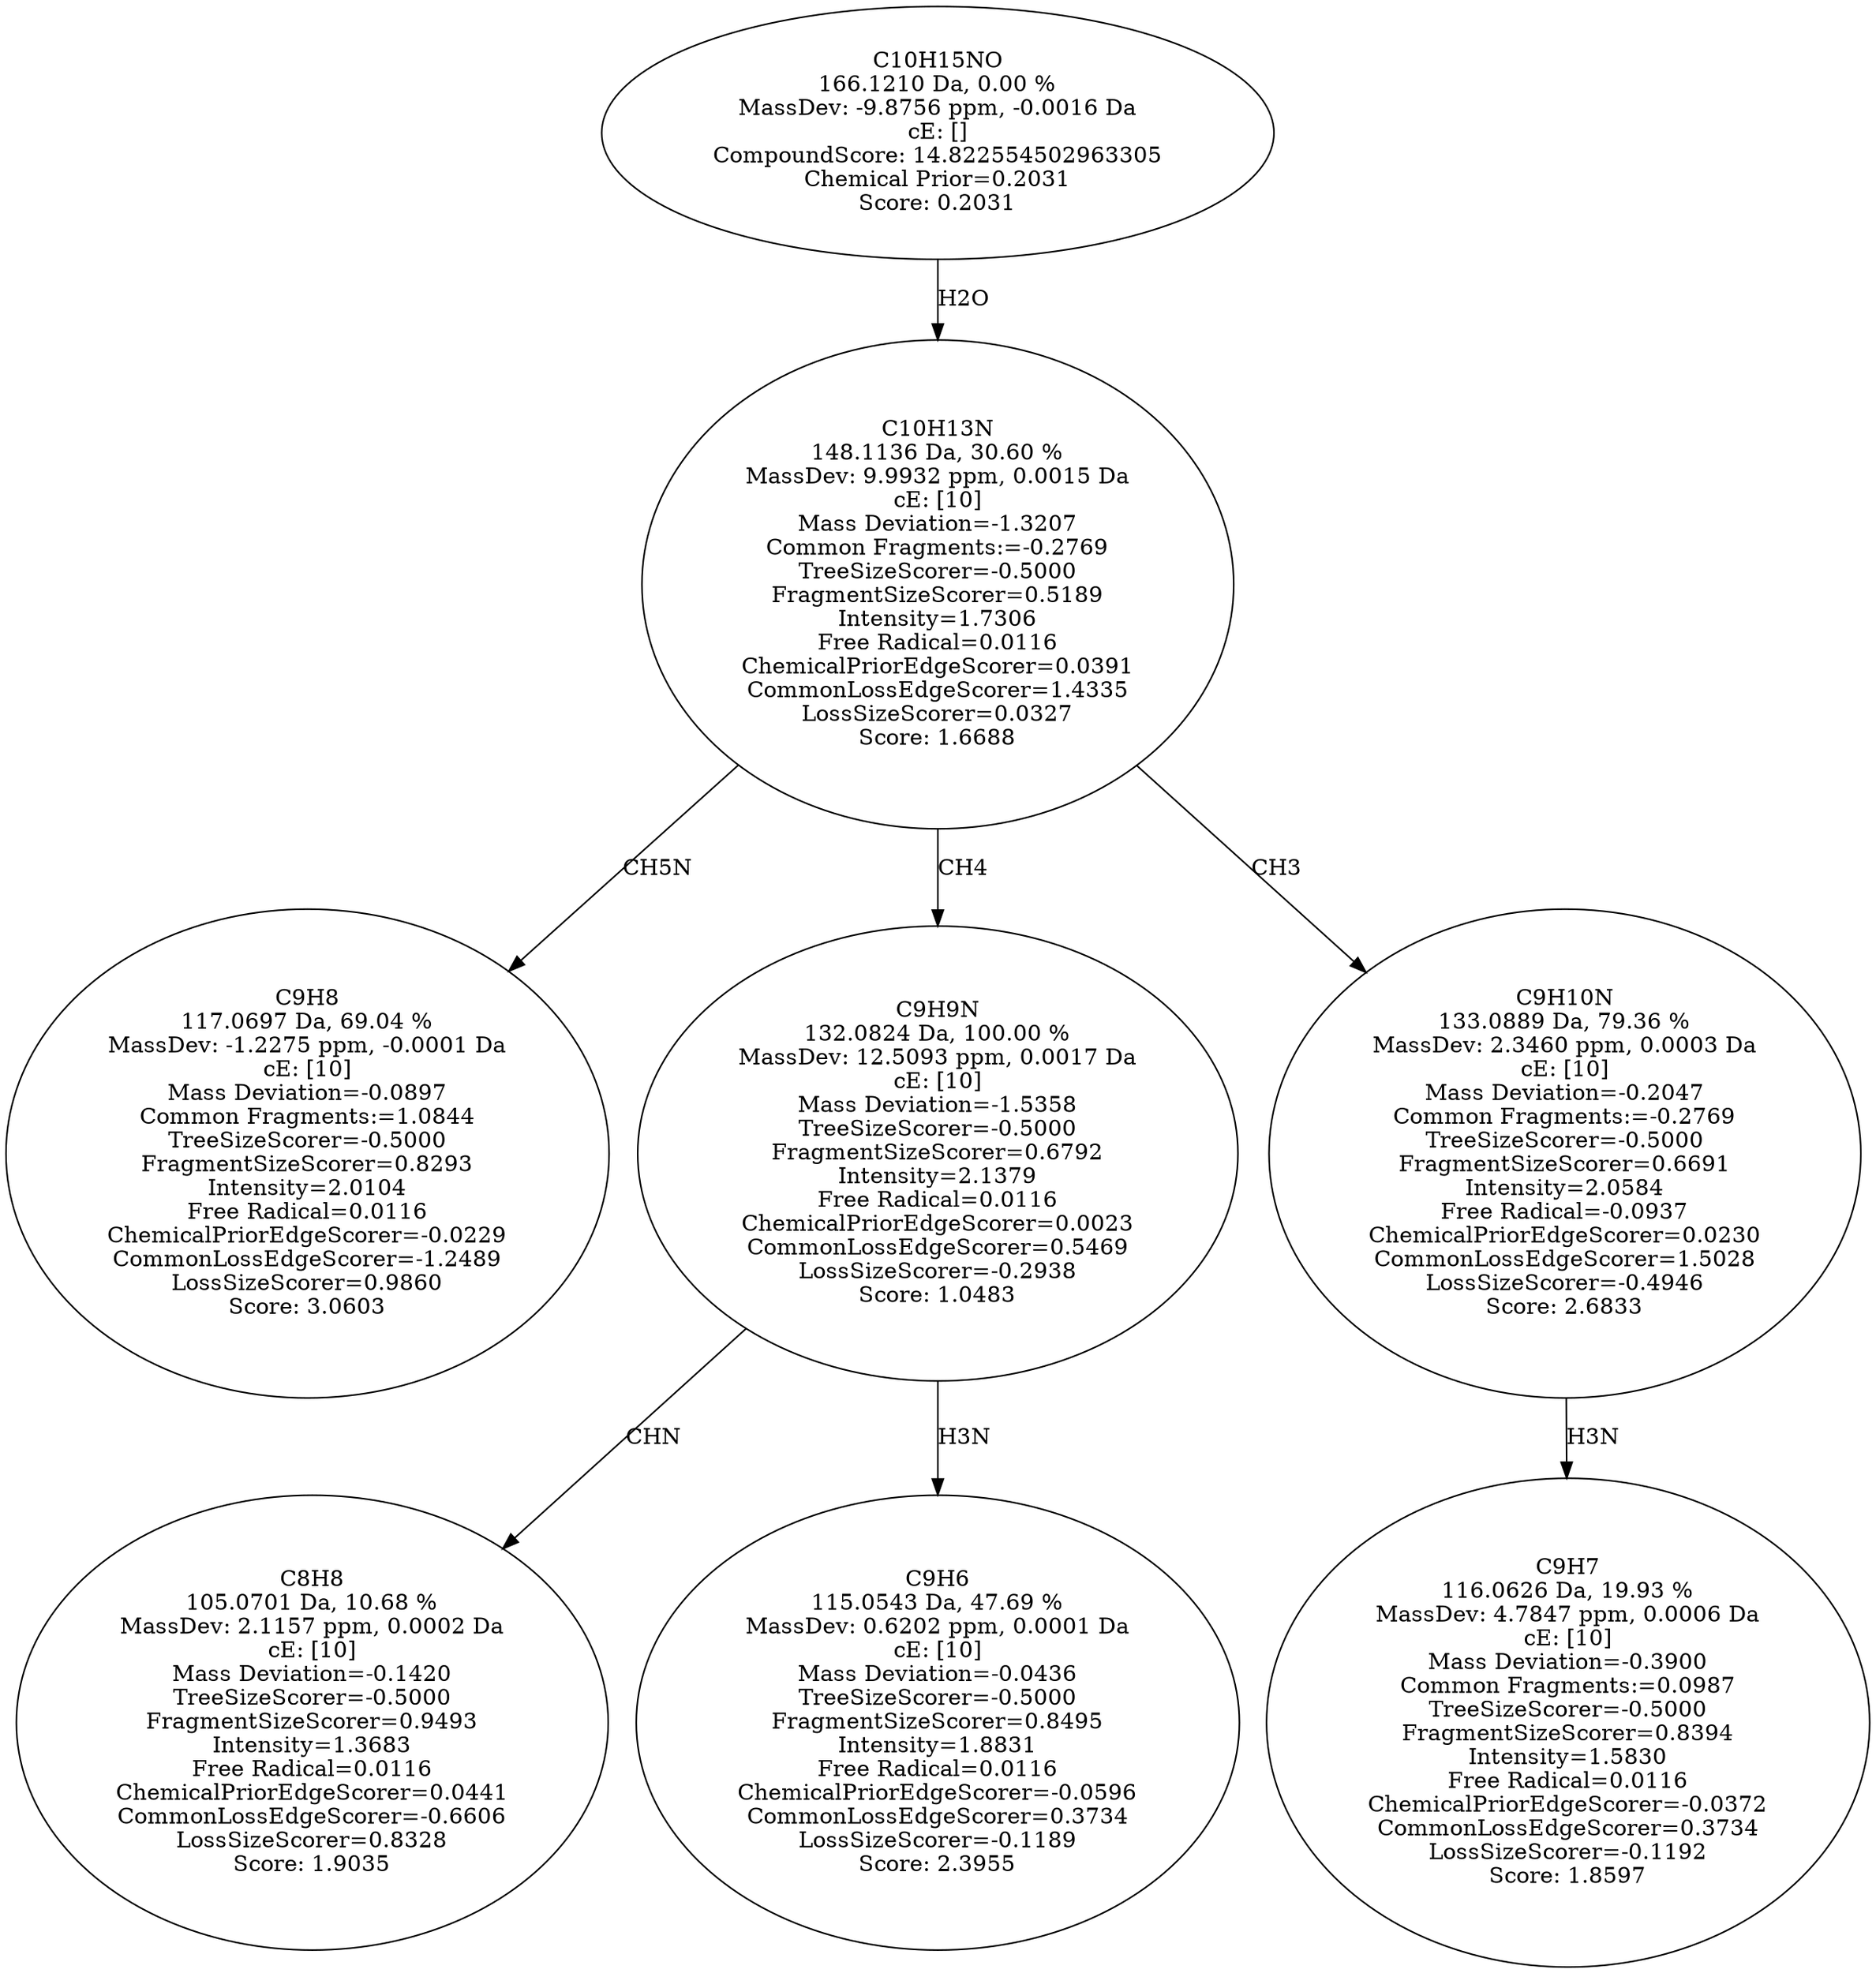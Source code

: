 strict digraph {
v1 [label="C9H8\n117.0697 Da, 69.04 %\nMassDev: -1.2275 ppm, -0.0001 Da\ncE: [10]\nMass Deviation=-0.0897\nCommon Fragments:=1.0844\nTreeSizeScorer=-0.5000\nFragmentSizeScorer=0.8293\nIntensity=2.0104\nFree Radical=0.0116\nChemicalPriorEdgeScorer=-0.0229\nCommonLossEdgeScorer=-1.2489\nLossSizeScorer=0.9860\nScore: 3.0603"];
v2 [label="C8H8\n105.0701 Da, 10.68 %\nMassDev: 2.1157 ppm, 0.0002 Da\ncE: [10]\nMass Deviation=-0.1420\nTreeSizeScorer=-0.5000\nFragmentSizeScorer=0.9493\nIntensity=1.3683\nFree Radical=0.0116\nChemicalPriorEdgeScorer=0.0441\nCommonLossEdgeScorer=-0.6606\nLossSizeScorer=0.8328\nScore: 1.9035"];
v3 [label="C9H6\n115.0543 Da, 47.69 %\nMassDev: 0.6202 ppm, 0.0001 Da\ncE: [10]\nMass Deviation=-0.0436\nTreeSizeScorer=-0.5000\nFragmentSizeScorer=0.8495\nIntensity=1.8831\nFree Radical=0.0116\nChemicalPriorEdgeScorer=-0.0596\nCommonLossEdgeScorer=0.3734\nLossSizeScorer=-0.1189\nScore: 2.3955"];
v4 [label="C9H9N\n132.0824 Da, 100.00 %\nMassDev: 12.5093 ppm, 0.0017 Da\ncE: [10]\nMass Deviation=-1.5358\nTreeSizeScorer=-0.5000\nFragmentSizeScorer=0.6792\nIntensity=2.1379\nFree Radical=0.0116\nChemicalPriorEdgeScorer=0.0023\nCommonLossEdgeScorer=0.5469\nLossSizeScorer=-0.2938\nScore: 1.0483"];
v5 [label="C9H7\n116.0626 Da, 19.93 %\nMassDev: 4.7847 ppm, 0.0006 Da\ncE: [10]\nMass Deviation=-0.3900\nCommon Fragments:=0.0987\nTreeSizeScorer=-0.5000\nFragmentSizeScorer=0.8394\nIntensity=1.5830\nFree Radical=0.0116\nChemicalPriorEdgeScorer=-0.0372\nCommonLossEdgeScorer=0.3734\nLossSizeScorer=-0.1192\nScore: 1.8597"];
v6 [label="C9H10N\n133.0889 Da, 79.36 %\nMassDev: 2.3460 ppm, 0.0003 Da\ncE: [10]\nMass Deviation=-0.2047\nCommon Fragments:=-0.2769\nTreeSizeScorer=-0.5000\nFragmentSizeScorer=0.6691\nIntensity=2.0584\nFree Radical=-0.0937\nChemicalPriorEdgeScorer=0.0230\nCommonLossEdgeScorer=1.5028\nLossSizeScorer=-0.4946\nScore: 2.6833"];
v7 [label="C10H13N\n148.1136 Da, 30.60 %\nMassDev: 9.9932 ppm, 0.0015 Da\ncE: [10]\nMass Deviation=-1.3207\nCommon Fragments:=-0.2769\nTreeSizeScorer=-0.5000\nFragmentSizeScorer=0.5189\nIntensity=1.7306\nFree Radical=0.0116\nChemicalPriorEdgeScorer=0.0391\nCommonLossEdgeScorer=1.4335\nLossSizeScorer=0.0327\nScore: 1.6688"];
v8 [label="C10H15NO\n166.1210 Da, 0.00 %\nMassDev: -9.8756 ppm, -0.0016 Da\ncE: []\nCompoundScore: 14.822554502963305\nChemical Prior=0.2031\nScore: 0.2031"];
v7 -> v1 [label="CH5N"];
v4 -> v2 [label="CHN"];
v4 -> v3 [label="H3N"];
v7 -> v4 [label="CH4"];
v6 -> v5 [label="H3N"];
v7 -> v6 [label="CH3"];
v8 -> v7 [label="H2O"];
}